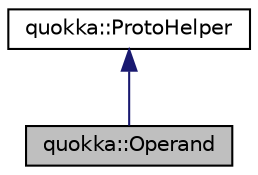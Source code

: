 digraph "quokka::Operand"
{
 // LATEX_PDF_SIZE
  edge [fontname="Helvetica",fontsize="10",labelfontname="Helvetica",labelfontsize="10"];
  node [fontname="Helvetica",fontsize="10",shape=record];
  Node1 [label="quokka::Operand",height=0.2,width=0.4,color="black", fillcolor="grey75", style="filled", fontcolor="black",tooltip=" "];
  Node2 -> Node1 [dir="back",color="midnightblue",fontsize="10",style="solid",fontname="Helvetica"];
  Node2 [label="quokka::ProtoHelper",height=0.2,width=0.4,color="black", fillcolor="white", style="filled",URL="$classquokka_1_1ProtoHelper.html",tooltip=" "];
}
